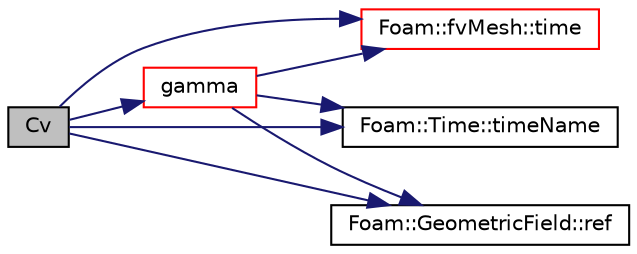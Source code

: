 digraph "Cv"
{
  bgcolor="transparent";
  edge [fontname="Helvetica",fontsize="10",labelfontname="Helvetica",labelfontsize="10"];
  node [fontname="Helvetica",fontsize="10",shape=record];
  rankdir="LR";
  Node1 [label="Cv",height=0.2,width=0.4,color="black", fillcolor="grey75", style="filled", fontcolor="black"];
  Node1 -> Node2 [color="midnightblue",fontsize="10",style="solid",fontname="Helvetica"];
  Node2 [label="gamma",height=0.2,width=0.4,color="red",URL="$a01022.html#afee969d455a78ccd52c3784b85c7d1d7",tooltip="Gamma = Cp/Cv []. "];
  Node2 -> Node3 [color="midnightblue",fontsize="10",style="solid",fontname="Helvetica"];
  Node3 [label="Foam::fvMesh::time",height=0.2,width=0.4,color="red",URL="$a00892.html#a48fcf6de2789aff6b430b5fc1a05693f",tooltip="Return the top-level database. "];
  Node2 -> Node4 [color="midnightblue",fontsize="10",style="solid",fontname="Helvetica"];
  Node4 [label="Foam::Time::timeName",height=0.2,width=0.4,color="black",URL="$a02699.html#a5ae6a110de1b22323e19a46943c7f0c1",tooltip="Return time name of given scalar time. "];
  Node2 -> Node5 [color="midnightblue",fontsize="10",style="solid",fontname="Helvetica"];
  Node5 [label="Foam::GeometricField::ref",height=0.2,width=0.4,color="black",URL="$a00937.html#a08b047935717956ddaa7d514f9b65d4e",tooltip="Return a reference to the dimensioned internal field. "];
  Node1 -> Node5 [color="midnightblue",fontsize="10",style="solid",fontname="Helvetica"];
  Node1 -> Node3 [color="midnightblue",fontsize="10",style="solid",fontname="Helvetica"];
  Node1 -> Node4 [color="midnightblue",fontsize="10",style="solid",fontname="Helvetica"];
}
